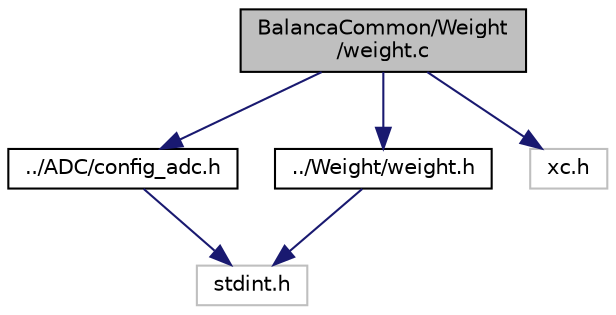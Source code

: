 digraph "BalancaCommon/Weight/weight.c"
{
  edge [fontname="Helvetica",fontsize="10",labelfontname="Helvetica",labelfontsize="10"];
  node [fontname="Helvetica",fontsize="10",shape=record];
  Node0 [label="BalancaCommon/Weight\l/weight.c",height=0.2,width=0.4,color="black", fillcolor="grey75", style="filled", fontcolor="black"];
  Node0 -> Node1 [color="midnightblue",fontsize="10",style="solid"];
  Node1 [label="../ADC/config_adc.h",height=0.2,width=0.4,color="black", fillcolor="white", style="filled",URL="$config__adc_8h.html",tooltip="Define prototypes of adc.c. "];
  Node1 -> Node2 [color="midnightblue",fontsize="10",style="solid"];
  Node2 [label="stdint.h",height=0.2,width=0.4,color="grey75", fillcolor="white", style="filled"];
  Node0 -> Node3 [color="midnightblue",fontsize="10",style="solid"];
  Node3 [label="../Weight/weight.h",height=0.2,width=0.4,color="black", fillcolor="white", style="filled",URL="$weight_8h.html",tooltip="Define prototypes of weight.c. "];
  Node3 -> Node2 [color="midnightblue",fontsize="10",style="solid"];
  Node0 -> Node4 [color="midnightblue",fontsize="10",style="solid"];
  Node4 [label="xc.h",height=0.2,width=0.4,color="grey75", fillcolor="white", style="filled"];
}
